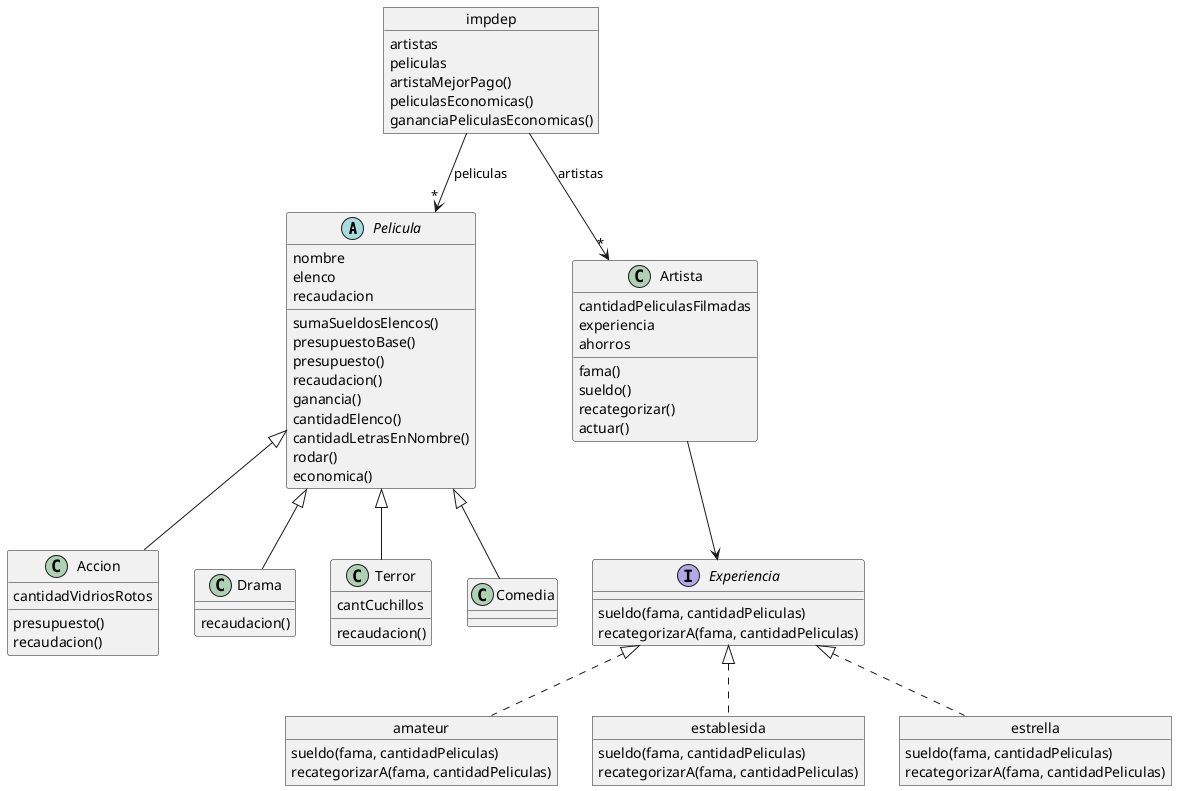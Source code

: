 @startuml

abstract class Pelicula{
    nombre 
    elenco 
    recaudacion 

    sumaSueldosElencos()
    presupuestoBase()
    presupuesto()
    recaudacion()
    ganancia()
    cantidadElenco()
    cantidadLetrasEnNombre()
    rodar()
    economica()

}

class Accion extends Pelicula{
cantidadVidriosRotos
presupuesto()
recaudacion()

}

class Drama extends Pelicula{
    recaudacion()
}

class Terror extends Pelicula{
    cantCuchillos
    recaudacion()
}
class Comedia extends Pelicula{
    
}

class Artista {

cantidadPeliculasFilmadas
experiencia
ahorros

fama()
sueldo()
recategorizar()
actuar()



}

interface Experiencia{
sueldo(fama, cantidadPeliculas)
recategorizarA(fama, cantidadPeliculas)

}

object amateur{
    sueldo(fama, cantidadPeliculas)
    recategorizarA(fama, cantidadPeliculas)
}


object establesida{
    sueldo(fama, cantidadPeliculas)
    recategorizarA(fama, cantidadPeliculas)
}

object estrella{
    sueldo(fama, cantidadPeliculas)
    recategorizarA(fama, cantidadPeliculas)
}


object impdep{
    artistas 
    peliculas  

    artistaMejorPago()
    peliculasEconomicas()
    gananciaPeliculasEconomicas()

}

impdep -->"*" Pelicula : peliculas 
impdep  -->"*" Artista : artistas
Artista --> Experiencia 
amateur .u.|> Experiencia
establesida .u.|> Experiencia
estrella .u.|> Experiencia



@enduml